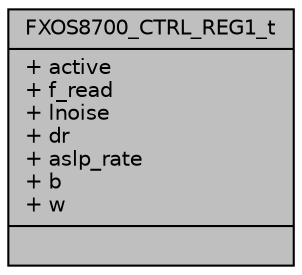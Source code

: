 digraph "FXOS8700_CTRL_REG1_t"
{
  edge [fontname="Helvetica",fontsize="10",labelfontname="Helvetica",labelfontsize="10"];
  node [fontname="Helvetica",fontsize="10",shape=record];
  Node1 [label="{FXOS8700_CTRL_REG1_t\n|+ active\l+ f_read\l+ lnoise\l+ dr\l+ aslp_rate\l+ b\l+ w\l|}",height=0.2,width=0.4,color="black", fillcolor="grey75", style="filled", fontcolor="black"];
}

